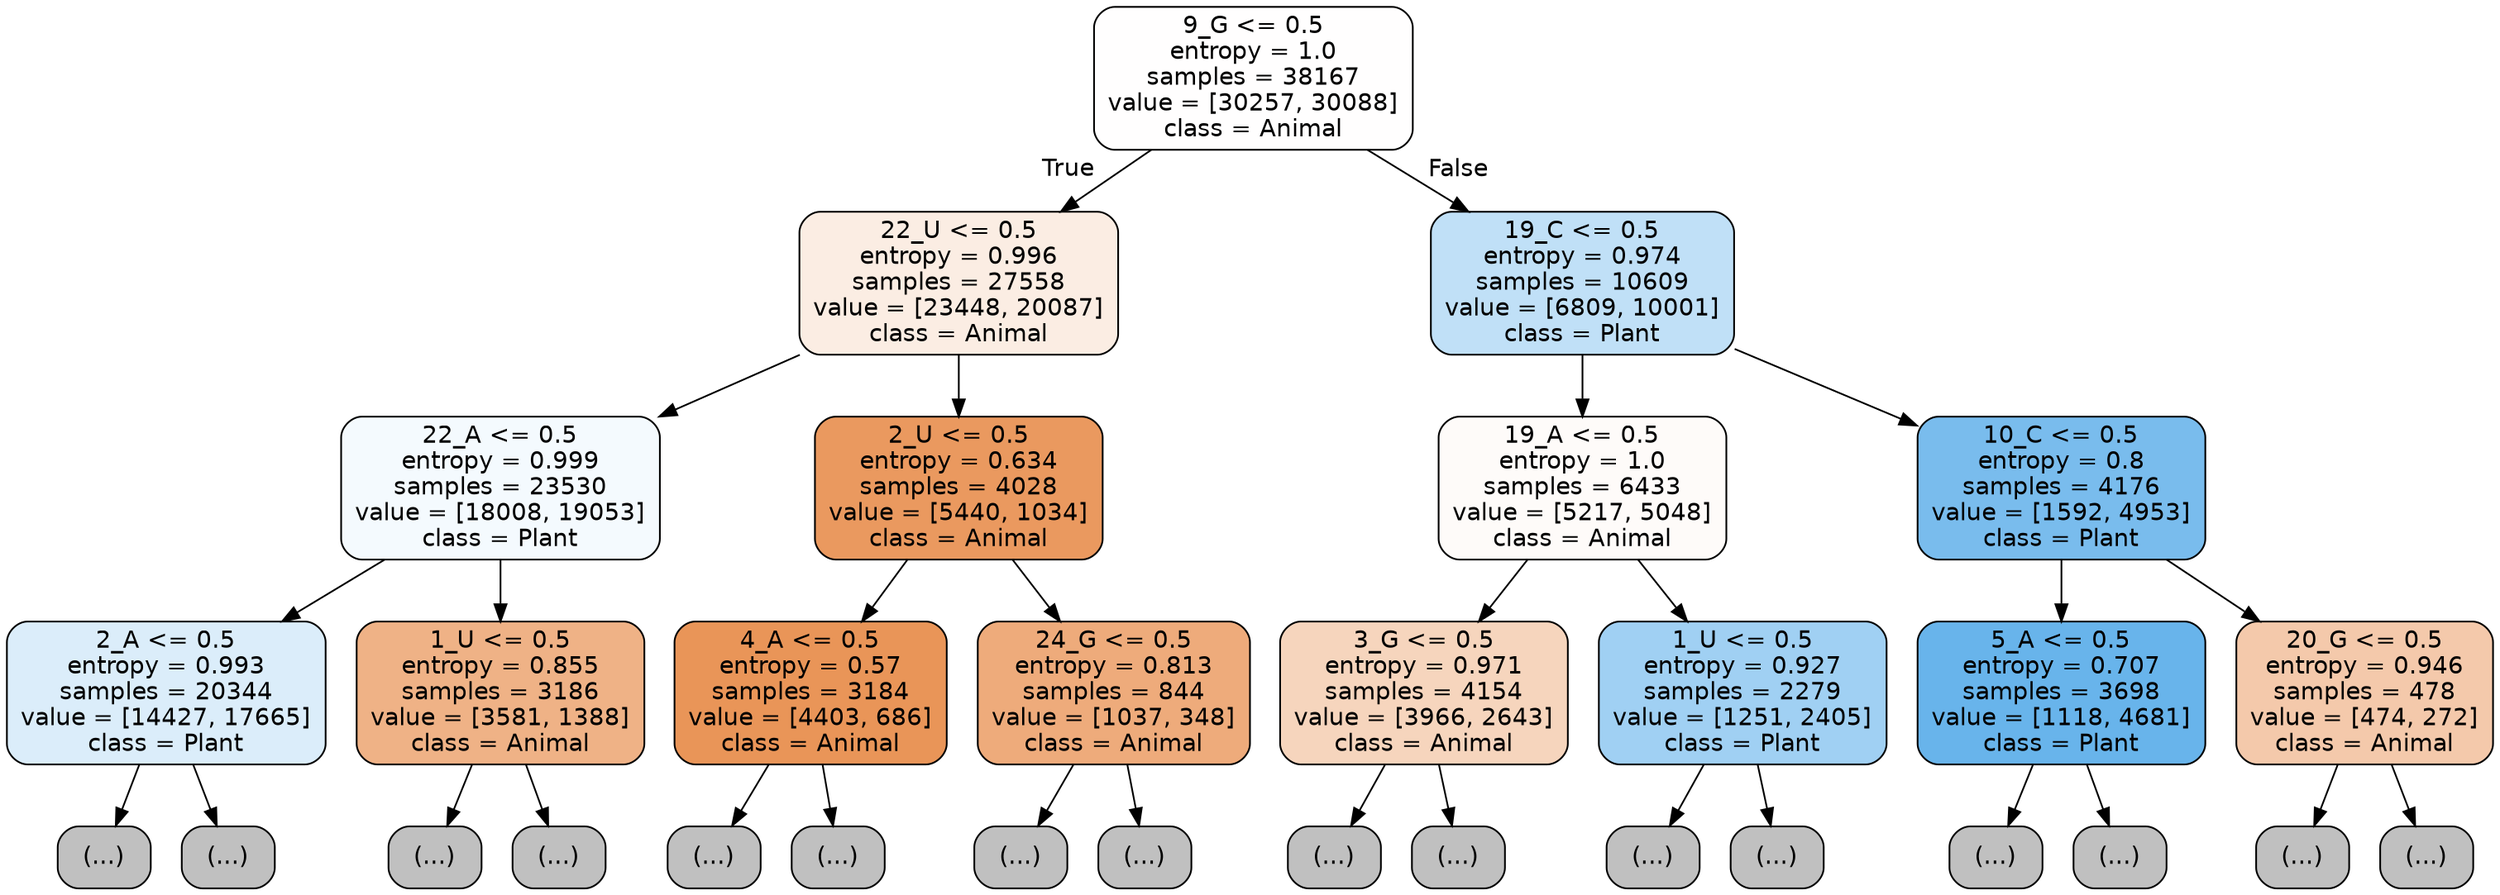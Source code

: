digraph Tree {
node [shape=box, style="filled, rounded", color="black", fontname="helvetica"] ;
edge [fontname="helvetica"] ;
0 [label="9_G <= 0.5\nentropy = 1.0\nsamples = 38167\nvalue = [30257, 30088]\nclass = Animal", fillcolor="#fffefe"] ;
1 [label="22_U <= 0.5\nentropy = 0.996\nsamples = 27558\nvalue = [23448, 20087]\nclass = Animal", fillcolor="#fbede3"] ;
0 -> 1 [labeldistance=2.5, labelangle=45, headlabel="True"] ;
2 [label="22_A <= 0.5\nentropy = 0.999\nsamples = 23530\nvalue = [18008, 19053]\nclass = Plant", fillcolor="#f4fafe"] ;
1 -> 2 ;
3 [label="2_A <= 0.5\nentropy = 0.993\nsamples = 20344\nvalue = [14427, 17665]\nclass = Plant", fillcolor="#dbedfa"] ;
2 -> 3 ;
4 [label="(...)", fillcolor="#C0C0C0"] ;
3 -> 4 ;
7043 [label="(...)", fillcolor="#C0C0C0"] ;
3 -> 7043 ;
9340 [label="1_U <= 0.5\nentropy = 0.855\nsamples = 3186\nvalue = [3581, 1388]\nclass = Animal", fillcolor="#efb286"] ;
2 -> 9340 ;
9341 [label="(...)", fillcolor="#C0C0C0"] ;
9340 -> 9341 ;
10102 [label="(...)", fillcolor="#C0C0C0"] ;
9340 -> 10102 ;
10781 [label="2_U <= 0.5\nentropy = 0.634\nsamples = 4028\nvalue = [5440, 1034]\nclass = Animal", fillcolor="#ea995f"] ;
1 -> 10781 ;
10782 [label="4_A <= 0.5\nentropy = 0.57\nsamples = 3184\nvalue = [4403, 686]\nclass = Animal", fillcolor="#e99558"] ;
10781 -> 10782 ;
10783 [label="(...)", fillcolor="#C0C0C0"] ;
10782 -> 10783 ;
11516 [label="(...)", fillcolor="#C0C0C0"] ;
10782 -> 11516 ;
11799 [label="24_G <= 0.5\nentropy = 0.813\nsamples = 844\nvalue = [1037, 348]\nclass = Animal", fillcolor="#eeab7b"] ;
10781 -> 11799 ;
11800 [label="(...)", fillcolor="#C0C0C0"] ;
11799 -> 11800 ;
12189 [label="(...)", fillcolor="#C0C0C0"] ;
11799 -> 12189 ;
12200 [label="19_C <= 0.5\nentropy = 0.974\nsamples = 10609\nvalue = [6809, 10001]\nclass = Plant", fillcolor="#c0e0f7"] ;
0 -> 12200 [labeldistance=2.5, labelangle=-45, headlabel="False"] ;
12201 [label="19_A <= 0.5\nentropy = 1.0\nsamples = 6433\nvalue = [5217, 5048]\nclass = Animal", fillcolor="#fefbf9"] ;
12200 -> 12201 ;
12202 [label="3_G <= 0.5\nentropy = 0.971\nsamples = 4154\nvalue = [3966, 2643]\nclass = Animal", fillcolor="#f6d5bd"] ;
12201 -> 12202 ;
12203 [label="(...)", fillcolor="#C0C0C0"] ;
12202 -> 12203 ;
13790 [label="(...)", fillcolor="#C0C0C0"] ;
12202 -> 13790 ;
14469 [label="1_U <= 0.5\nentropy = 0.927\nsamples = 2279\nvalue = [1251, 2405]\nclass = Plant", fillcolor="#a0d0f3"] ;
12201 -> 14469 ;
14470 [label="(...)", fillcolor="#C0C0C0"] ;
14469 -> 14470 ;
14985 [label="(...)", fillcolor="#C0C0C0"] ;
14469 -> 14985 ;
15426 [label="10_C <= 0.5\nentropy = 0.8\nsamples = 4176\nvalue = [1592, 4953]\nclass = Plant", fillcolor="#79bced"] ;
12200 -> 15426 ;
15427 [label="5_A <= 0.5\nentropy = 0.707\nsamples = 3698\nvalue = [1118, 4681]\nclass = Plant", fillcolor="#68b4eb"] ;
15426 -> 15427 ;
15428 [label="(...)", fillcolor="#C0C0C0"] ;
15427 -> 15428 ;
16069 [label="(...)", fillcolor="#C0C0C0"] ;
15427 -> 16069 ;
16284 [label="20_G <= 0.5\nentropy = 0.946\nsamples = 478\nvalue = [474, 272]\nclass = Animal", fillcolor="#f4c9ab"] ;
15426 -> 16284 ;
16285 [label="(...)", fillcolor="#C0C0C0"] ;
16284 -> 16285 ;
16504 [label="(...)", fillcolor="#C0C0C0"] ;
16284 -> 16504 ;
}